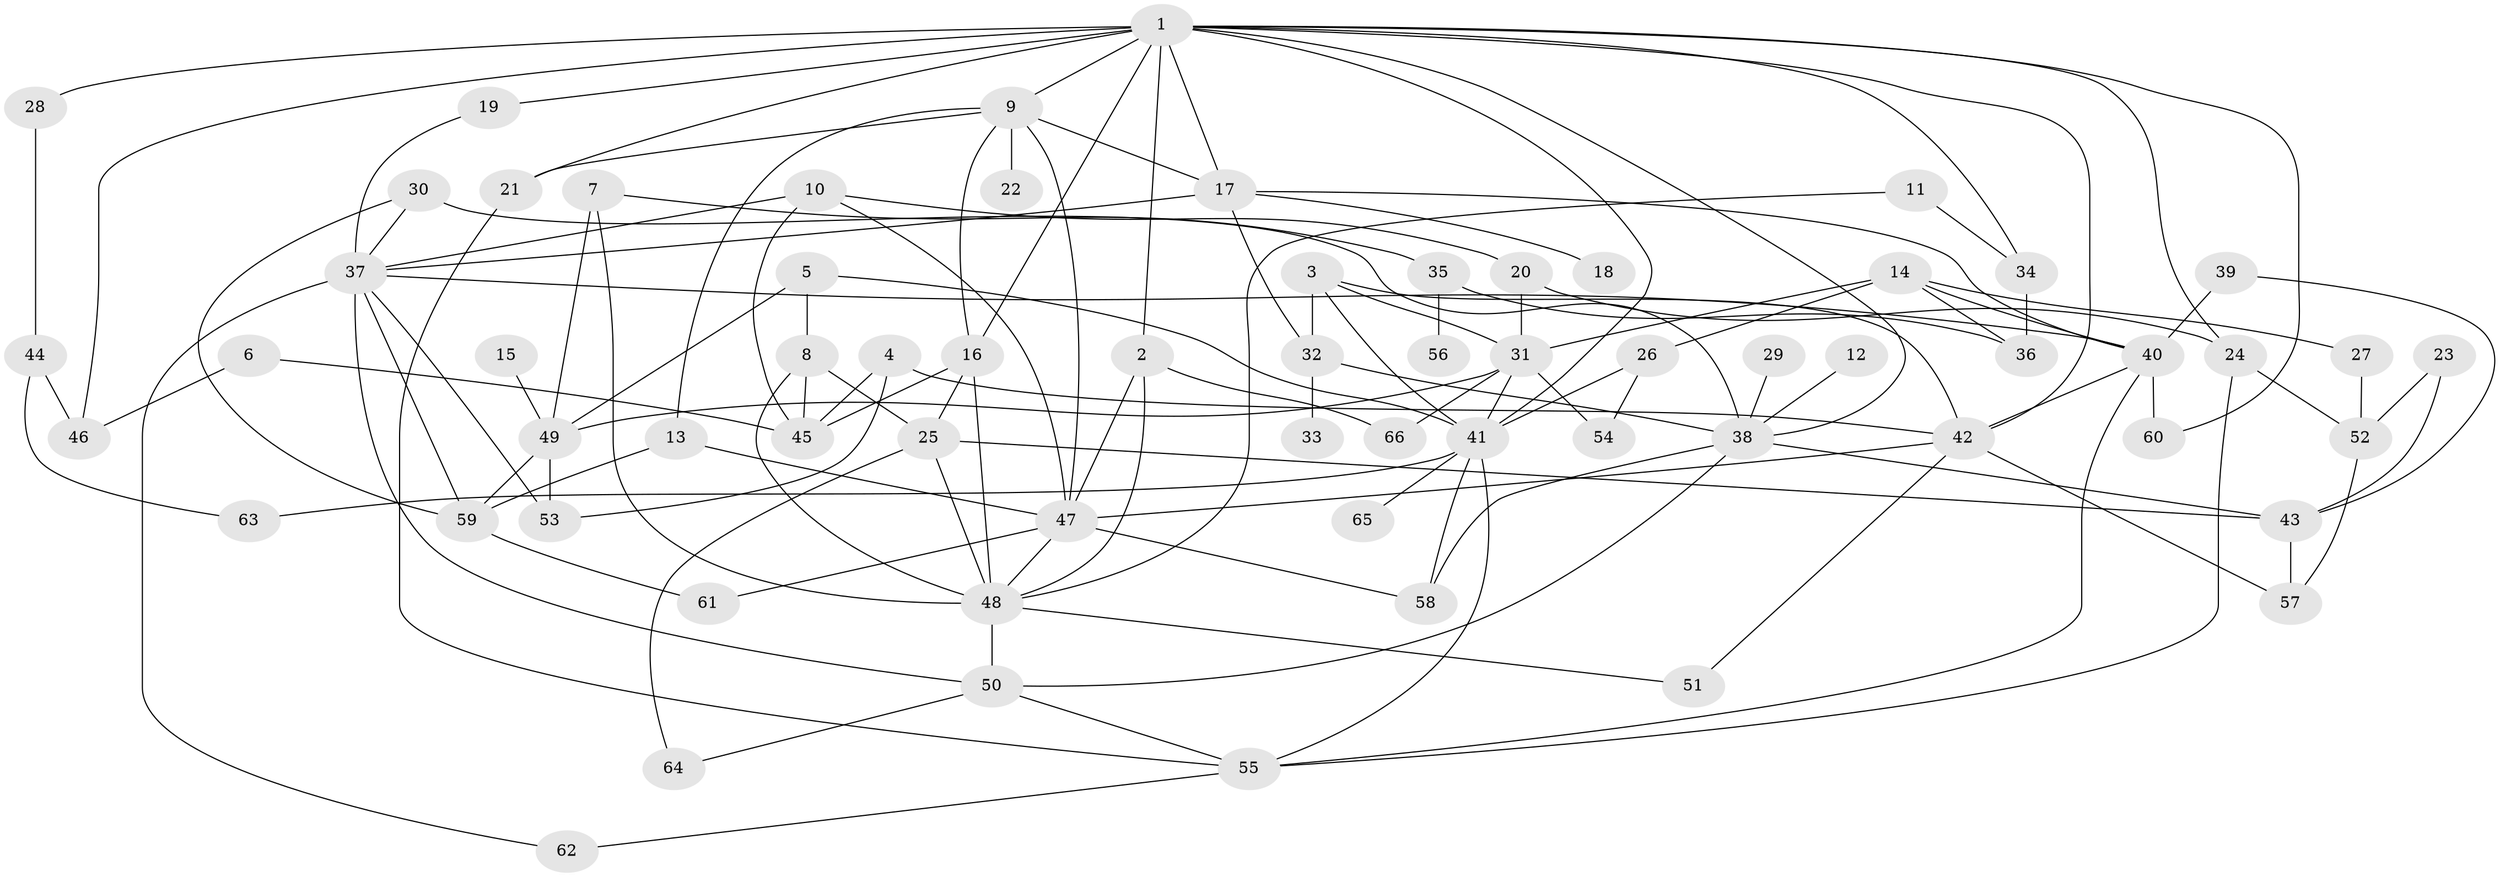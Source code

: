 // original degree distribution, {7: 0.022727272727272728, 8: 0.022727272727272728, 5: 0.07575757575757576, 3: 0.2196969696969697, 4: 0.13636363636363635, 1: 0.17424242424242425, 2: 0.3106060606060606, 6: 0.030303030303030304, 9: 0.007575757575757576}
// Generated by graph-tools (version 1.1) at 2025/46/03/06/25 01:46:56]
// undirected, 66 vertices, 126 edges
graph export_dot {
graph [start="1"]
  node [color=gray90,style=filled];
  1;
  2;
  3;
  4;
  5;
  6;
  7;
  8;
  9;
  10;
  11;
  12;
  13;
  14;
  15;
  16;
  17;
  18;
  19;
  20;
  21;
  22;
  23;
  24;
  25;
  26;
  27;
  28;
  29;
  30;
  31;
  32;
  33;
  34;
  35;
  36;
  37;
  38;
  39;
  40;
  41;
  42;
  43;
  44;
  45;
  46;
  47;
  48;
  49;
  50;
  51;
  52;
  53;
  54;
  55;
  56;
  57;
  58;
  59;
  60;
  61;
  62;
  63;
  64;
  65;
  66;
  1 -- 2 [weight=1.0];
  1 -- 9 [weight=1.0];
  1 -- 16 [weight=1.0];
  1 -- 17 [weight=1.0];
  1 -- 19 [weight=1.0];
  1 -- 21 [weight=1.0];
  1 -- 24 [weight=1.0];
  1 -- 28 [weight=2.0];
  1 -- 34 [weight=1.0];
  1 -- 38 [weight=1.0];
  1 -- 41 [weight=1.0];
  1 -- 42 [weight=1.0];
  1 -- 46 [weight=1.0];
  1 -- 60 [weight=1.0];
  2 -- 47 [weight=1.0];
  2 -- 48 [weight=1.0];
  2 -- 66 [weight=1.0];
  3 -- 31 [weight=1.0];
  3 -- 32 [weight=1.0];
  3 -- 41 [weight=2.0];
  3 -- 42 [weight=1.0];
  4 -- 42 [weight=1.0];
  4 -- 45 [weight=1.0];
  4 -- 53 [weight=1.0];
  5 -- 8 [weight=1.0];
  5 -- 41 [weight=1.0];
  5 -- 49 [weight=1.0];
  6 -- 45 [weight=1.0];
  6 -- 46 [weight=1.0];
  7 -- 35 [weight=1.0];
  7 -- 48 [weight=1.0];
  7 -- 49 [weight=1.0];
  8 -- 25 [weight=1.0];
  8 -- 45 [weight=1.0];
  8 -- 48 [weight=2.0];
  9 -- 13 [weight=1.0];
  9 -- 16 [weight=1.0];
  9 -- 17 [weight=1.0];
  9 -- 21 [weight=1.0];
  9 -- 22 [weight=1.0];
  9 -- 47 [weight=1.0];
  10 -- 20 [weight=1.0];
  10 -- 37 [weight=1.0];
  10 -- 45 [weight=1.0];
  10 -- 47 [weight=1.0];
  11 -- 34 [weight=1.0];
  11 -- 48 [weight=1.0];
  12 -- 38 [weight=1.0];
  13 -- 47 [weight=1.0];
  13 -- 59 [weight=1.0];
  14 -- 26 [weight=1.0];
  14 -- 27 [weight=1.0];
  14 -- 31 [weight=1.0];
  14 -- 36 [weight=2.0];
  14 -- 40 [weight=1.0];
  15 -- 49 [weight=1.0];
  16 -- 25 [weight=1.0];
  16 -- 45 [weight=1.0];
  16 -- 48 [weight=1.0];
  17 -- 18 [weight=1.0];
  17 -- 32 [weight=1.0];
  17 -- 37 [weight=1.0];
  17 -- 40 [weight=1.0];
  19 -- 37 [weight=1.0];
  20 -- 24 [weight=1.0];
  20 -- 31 [weight=1.0];
  21 -- 55 [weight=1.0];
  23 -- 43 [weight=1.0];
  23 -- 52 [weight=1.0];
  24 -- 52 [weight=1.0];
  24 -- 55 [weight=1.0];
  25 -- 43 [weight=1.0];
  25 -- 48 [weight=1.0];
  25 -- 64 [weight=1.0];
  26 -- 41 [weight=1.0];
  26 -- 54 [weight=1.0];
  27 -- 52 [weight=1.0];
  28 -- 44 [weight=1.0];
  29 -- 38 [weight=1.0];
  30 -- 37 [weight=1.0];
  30 -- 38 [weight=1.0];
  30 -- 59 [weight=1.0];
  31 -- 41 [weight=1.0];
  31 -- 49 [weight=1.0];
  31 -- 54 [weight=1.0];
  31 -- 66 [weight=1.0];
  32 -- 33 [weight=1.0];
  32 -- 38 [weight=1.0];
  34 -- 36 [weight=1.0];
  35 -- 36 [weight=1.0];
  35 -- 56 [weight=1.0];
  37 -- 40 [weight=1.0];
  37 -- 50 [weight=1.0];
  37 -- 53 [weight=1.0];
  37 -- 59 [weight=1.0];
  37 -- 62 [weight=1.0];
  38 -- 43 [weight=1.0];
  38 -- 50 [weight=1.0];
  38 -- 58 [weight=1.0];
  39 -- 40 [weight=1.0];
  39 -- 43 [weight=1.0];
  40 -- 42 [weight=1.0];
  40 -- 55 [weight=1.0];
  40 -- 60 [weight=1.0];
  41 -- 55 [weight=1.0];
  41 -- 58 [weight=1.0];
  41 -- 63 [weight=1.0];
  41 -- 65 [weight=1.0];
  42 -- 47 [weight=1.0];
  42 -- 51 [weight=1.0];
  42 -- 57 [weight=1.0];
  43 -- 57 [weight=1.0];
  44 -- 46 [weight=1.0];
  44 -- 63 [weight=1.0];
  47 -- 48 [weight=1.0];
  47 -- 58 [weight=1.0];
  47 -- 61 [weight=1.0];
  48 -- 50 [weight=1.0];
  48 -- 51 [weight=1.0];
  49 -- 53 [weight=1.0];
  49 -- 59 [weight=1.0];
  50 -- 55 [weight=1.0];
  50 -- 64 [weight=1.0];
  52 -- 57 [weight=1.0];
  55 -- 62 [weight=1.0];
  59 -- 61 [weight=1.0];
}
